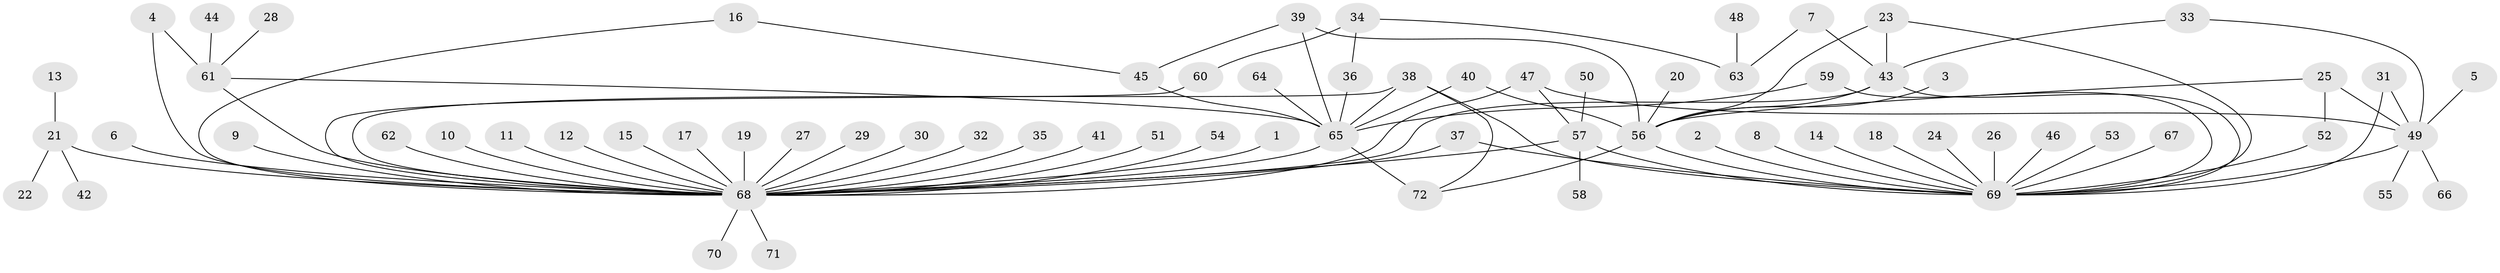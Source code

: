 // original degree distribution, {10: 0.006993006993006993, 11: 0.006993006993006993, 23: 0.006993006993006993, 36: 0.006993006993006993, 1: 0.6153846153846154, 2: 0.20279720279720279, 4: 0.027972027972027972, 15: 0.006993006993006993, 3: 0.04195804195804196, 12: 0.006993006993006993, 5: 0.02097902097902098, 6: 0.03496503496503497, 7: 0.013986013986013986}
// Generated by graph-tools (version 1.1) at 2025/01/03/09/25 03:01:47]
// undirected, 72 vertices, 95 edges
graph export_dot {
graph [start="1"]
  node [color=gray90,style=filled];
  1;
  2;
  3;
  4;
  5;
  6;
  7;
  8;
  9;
  10;
  11;
  12;
  13;
  14;
  15;
  16;
  17;
  18;
  19;
  20;
  21;
  22;
  23;
  24;
  25;
  26;
  27;
  28;
  29;
  30;
  31;
  32;
  33;
  34;
  35;
  36;
  37;
  38;
  39;
  40;
  41;
  42;
  43;
  44;
  45;
  46;
  47;
  48;
  49;
  50;
  51;
  52;
  53;
  54;
  55;
  56;
  57;
  58;
  59;
  60;
  61;
  62;
  63;
  64;
  65;
  66;
  67;
  68;
  69;
  70;
  71;
  72;
  1 -- 68 [weight=1.0];
  2 -- 69 [weight=1.0];
  3 -- 56 [weight=1.0];
  4 -- 61 [weight=1.0];
  4 -- 68 [weight=1.0];
  5 -- 49 [weight=1.0];
  6 -- 68 [weight=1.0];
  7 -- 43 [weight=1.0];
  7 -- 63 [weight=1.0];
  8 -- 69 [weight=1.0];
  9 -- 68 [weight=1.0];
  10 -- 68 [weight=1.0];
  11 -- 68 [weight=1.0];
  12 -- 68 [weight=1.0];
  13 -- 21 [weight=1.0];
  14 -- 69 [weight=1.0];
  15 -- 68 [weight=1.0];
  16 -- 45 [weight=1.0];
  16 -- 68 [weight=1.0];
  17 -- 68 [weight=1.0];
  18 -- 69 [weight=1.0];
  19 -- 68 [weight=1.0];
  20 -- 56 [weight=1.0];
  21 -- 22 [weight=1.0];
  21 -- 42 [weight=1.0];
  21 -- 68 [weight=1.0];
  23 -- 43 [weight=1.0];
  23 -- 56 [weight=1.0];
  23 -- 69 [weight=1.0];
  24 -- 69 [weight=1.0];
  25 -- 49 [weight=1.0];
  25 -- 52 [weight=1.0];
  25 -- 56 [weight=1.0];
  26 -- 69 [weight=1.0];
  27 -- 68 [weight=1.0];
  28 -- 61 [weight=1.0];
  29 -- 68 [weight=1.0];
  30 -- 68 [weight=1.0];
  31 -- 49 [weight=1.0];
  31 -- 69 [weight=1.0];
  32 -- 68 [weight=1.0];
  33 -- 43 [weight=1.0];
  33 -- 49 [weight=1.0];
  34 -- 36 [weight=1.0];
  34 -- 60 [weight=1.0];
  34 -- 63 [weight=1.0];
  35 -- 68 [weight=1.0];
  36 -- 65 [weight=1.0];
  37 -- 68 [weight=1.0];
  37 -- 69 [weight=1.0];
  38 -- 65 [weight=1.0];
  38 -- 68 [weight=1.0];
  38 -- 69 [weight=1.0];
  38 -- 72 [weight=1.0];
  39 -- 45 [weight=1.0];
  39 -- 56 [weight=1.0];
  39 -- 65 [weight=1.0];
  40 -- 56 [weight=1.0];
  40 -- 65 [weight=1.0];
  41 -- 68 [weight=1.0];
  43 -- 56 [weight=1.0];
  43 -- 68 [weight=1.0];
  43 -- 69 [weight=1.0];
  44 -- 61 [weight=1.0];
  45 -- 65 [weight=1.0];
  46 -- 69 [weight=1.0];
  47 -- 49 [weight=1.0];
  47 -- 57 [weight=2.0];
  47 -- 68 [weight=1.0];
  48 -- 63 [weight=1.0];
  49 -- 55 [weight=1.0];
  49 -- 66 [weight=1.0];
  49 -- 69 [weight=1.0];
  50 -- 57 [weight=1.0];
  51 -- 68 [weight=1.0];
  52 -- 69 [weight=1.0];
  53 -- 69 [weight=1.0];
  54 -- 68 [weight=1.0];
  56 -- 69 [weight=1.0];
  56 -- 72 [weight=1.0];
  57 -- 58 [weight=1.0];
  57 -- 68 [weight=1.0];
  57 -- 69 [weight=1.0];
  59 -- 65 [weight=1.0];
  59 -- 69 [weight=1.0];
  60 -- 68 [weight=1.0];
  61 -- 65 [weight=1.0];
  61 -- 68 [weight=1.0];
  62 -- 68 [weight=1.0];
  64 -- 65 [weight=1.0];
  65 -- 68 [weight=1.0];
  65 -- 72 [weight=2.0];
  67 -- 69 [weight=1.0];
  68 -- 70 [weight=1.0];
  68 -- 71 [weight=1.0];
}
